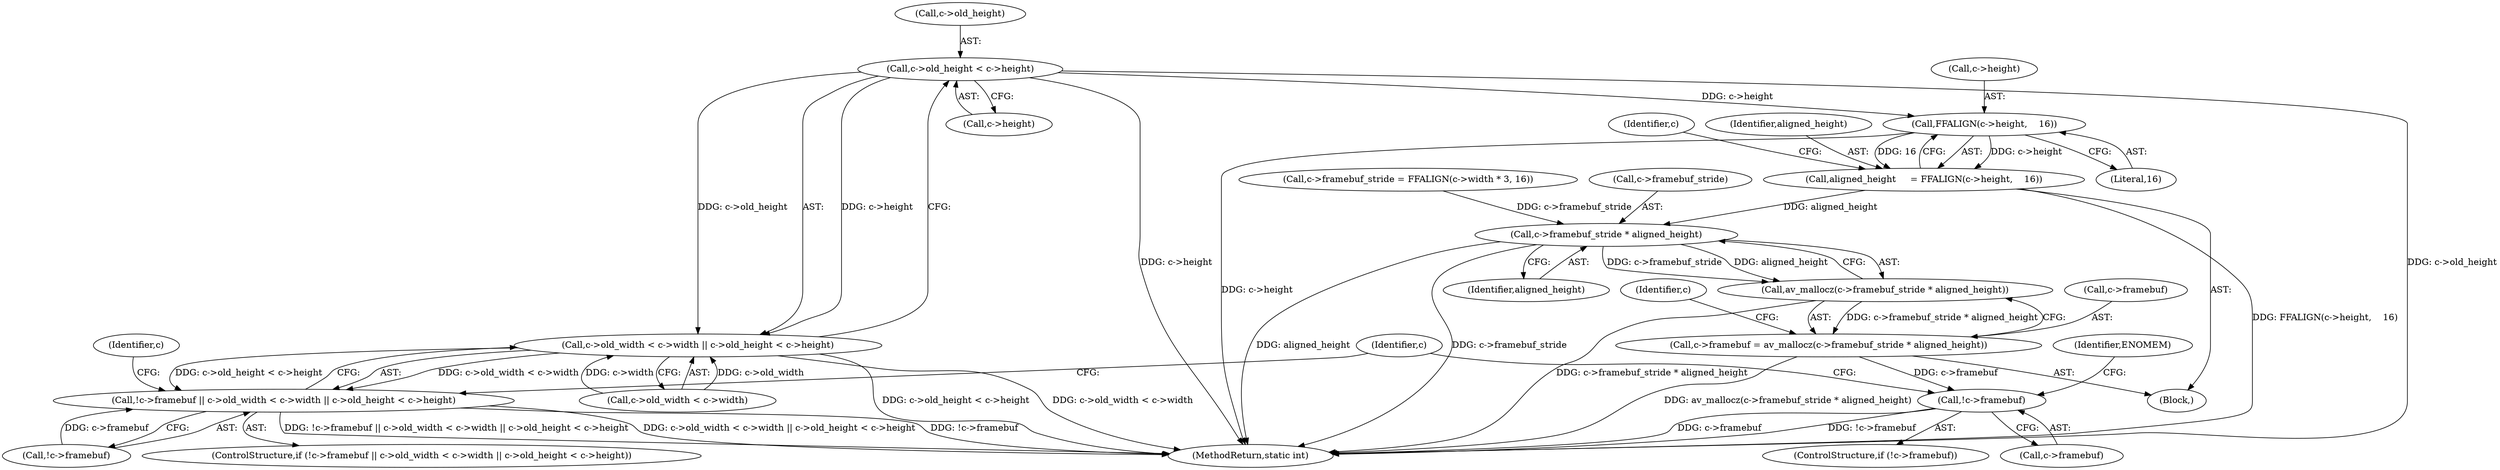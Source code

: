 digraph "0_FFmpeg_821a5938d100458f4d09d634041b05c860554ce0@pointer" {
"1000118" [label="(Call,c->old_height < c->height)"];
"1000110" [label="(Call,c->old_width < c->width || c->old_height < c->height)"];
"1000105" [label="(Call,!c->framebuf || c->old_width < c->width || c->old_height < c->height)"];
"1000139" [label="(Call,FFALIGN(c->height,    16))"];
"1000137" [label="(Call,aligned_height     = FFALIGN(c->height,    16))"];
"1000153" [label="(Call,c->framebuf_stride * aligned_height)"];
"1000152" [label="(Call,av_mallocz(c->framebuf_stride * aligned_height))"];
"1000148" [label="(Call,c->framebuf = av_mallocz(c->framebuf_stride * aligned_height))"];
"1000159" [label="(Call,!c->framebuf)"];
"1000157" [label="(Identifier,aligned_height)"];
"1000154" [label="(Call,c->framebuf_stride)"];
"1000296" [label="(MethodReturn,static int)"];
"1000119" [label="(Call,c->old_height)"];
"1000138" [label="(Identifier,aligned_height)"];
"1000105" [label="(Call,!c->framebuf || c->old_width < c->width || c->old_height < c->height)"];
"1000140" [label="(Call,c->height)"];
"1000110" [label="(Call,c->old_width < c->width || c->old_height < c->height)"];
"1000153" [label="(Call,c->framebuf_stride * aligned_height)"];
"1000118" [label="(Call,c->old_height < c->height)"];
"1000170" [label="(Identifier,c)"];
"1000161" [label="(Identifier,c)"];
"1000111" [label="(Call,c->old_width < c->width)"];
"1000160" [label="(Call,c->framebuf)"];
"1000106" [label="(Call,!c->framebuf)"];
"1000165" [label="(Identifier,ENOMEM)"];
"1000149" [label="(Call,c->framebuf)"];
"1000122" [label="(Call,c->height)"];
"1000104" [label="(ControlStructure,if (!c->framebuf || c->old_width < c->width || c->old_height < c->height))"];
"1000128" [label="(Identifier,c)"];
"1000152" [label="(Call,av_mallocz(c->framebuf_stride * aligned_height))"];
"1000126" [label="(Call,c->framebuf_stride = FFALIGN(c->width * 3, 16))"];
"1000125" [label="(Block,)"];
"1000158" [label="(ControlStructure,if (!c->framebuf))"];
"1000139" [label="(Call,FFALIGN(c->height,    16))"];
"1000137" [label="(Call,aligned_height     = FFALIGN(c->height,    16))"];
"1000148" [label="(Call,c->framebuf = av_mallocz(c->framebuf_stride * aligned_height))"];
"1000146" [label="(Identifier,c)"];
"1000159" [label="(Call,!c->framebuf)"];
"1000143" [label="(Literal,16)"];
"1000118" -> "1000110"  [label="AST: "];
"1000118" -> "1000122"  [label="CFG: "];
"1000119" -> "1000118"  [label="AST: "];
"1000122" -> "1000118"  [label="AST: "];
"1000110" -> "1000118"  [label="CFG: "];
"1000118" -> "1000296"  [label="DDG: c->old_height"];
"1000118" -> "1000296"  [label="DDG: c->height"];
"1000118" -> "1000110"  [label="DDG: c->old_height"];
"1000118" -> "1000110"  [label="DDG: c->height"];
"1000118" -> "1000139"  [label="DDG: c->height"];
"1000110" -> "1000105"  [label="AST: "];
"1000110" -> "1000111"  [label="CFG: "];
"1000111" -> "1000110"  [label="AST: "];
"1000105" -> "1000110"  [label="CFG: "];
"1000110" -> "1000296"  [label="DDG: c->old_height < c->height"];
"1000110" -> "1000296"  [label="DDG: c->old_width < c->width"];
"1000110" -> "1000105"  [label="DDG: c->old_width < c->width"];
"1000110" -> "1000105"  [label="DDG: c->old_height < c->height"];
"1000111" -> "1000110"  [label="DDG: c->old_width"];
"1000111" -> "1000110"  [label="DDG: c->width"];
"1000105" -> "1000104"  [label="AST: "];
"1000105" -> "1000106"  [label="CFG: "];
"1000106" -> "1000105"  [label="AST: "];
"1000128" -> "1000105"  [label="CFG: "];
"1000170" -> "1000105"  [label="CFG: "];
"1000105" -> "1000296"  [label="DDG: !c->framebuf || c->old_width < c->width || c->old_height < c->height"];
"1000105" -> "1000296"  [label="DDG: c->old_width < c->width || c->old_height < c->height"];
"1000105" -> "1000296"  [label="DDG: !c->framebuf"];
"1000106" -> "1000105"  [label="DDG: c->framebuf"];
"1000139" -> "1000137"  [label="AST: "];
"1000139" -> "1000143"  [label="CFG: "];
"1000140" -> "1000139"  [label="AST: "];
"1000143" -> "1000139"  [label="AST: "];
"1000137" -> "1000139"  [label="CFG: "];
"1000139" -> "1000296"  [label="DDG: c->height"];
"1000139" -> "1000137"  [label="DDG: c->height"];
"1000139" -> "1000137"  [label="DDG: 16"];
"1000137" -> "1000125"  [label="AST: "];
"1000138" -> "1000137"  [label="AST: "];
"1000146" -> "1000137"  [label="CFG: "];
"1000137" -> "1000296"  [label="DDG: FFALIGN(c->height,    16)"];
"1000137" -> "1000153"  [label="DDG: aligned_height"];
"1000153" -> "1000152"  [label="AST: "];
"1000153" -> "1000157"  [label="CFG: "];
"1000154" -> "1000153"  [label="AST: "];
"1000157" -> "1000153"  [label="AST: "];
"1000152" -> "1000153"  [label="CFG: "];
"1000153" -> "1000296"  [label="DDG: aligned_height"];
"1000153" -> "1000296"  [label="DDG: c->framebuf_stride"];
"1000153" -> "1000152"  [label="DDG: c->framebuf_stride"];
"1000153" -> "1000152"  [label="DDG: aligned_height"];
"1000126" -> "1000153"  [label="DDG: c->framebuf_stride"];
"1000152" -> "1000148"  [label="AST: "];
"1000148" -> "1000152"  [label="CFG: "];
"1000152" -> "1000296"  [label="DDG: c->framebuf_stride * aligned_height"];
"1000152" -> "1000148"  [label="DDG: c->framebuf_stride * aligned_height"];
"1000148" -> "1000125"  [label="AST: "];
"1000149" -> "1000148"  [label="AST: "];
"1000161" -> "1000148"  [label="CFG: "];
"1000148" -> "1000296"  [label="DDG: av_mallocz(c->framebuf_stride * aligned_height)"];
"1000148" -> "1000159"  [label="DDG: c->framebuf"];
"1000159" -> "1000158"  [label="AST: "];
"1000159" -> "1000160"  [label="CFG: "];
"1000160" -> "1000159"  [label="AST: "];
"1000165" -> "1000159"  [label="CFG: "];
"1000170" -> "1000159"  [label="CFG: "];
"1000159" -> "1000296"  [label="DDG: !c->framebuf"];
"1000159" -> "1000296"  [label="DDG: c->framebuf"];
}

